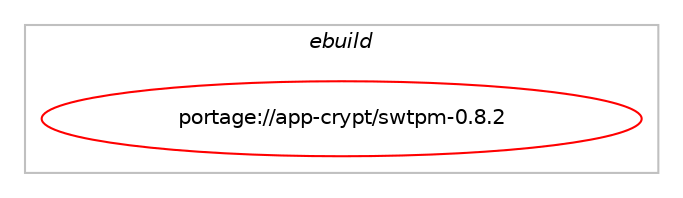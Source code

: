 digraph prolog {

# *************
# Graph options
# *************

newrank=true;
concentrate=true;
compound=true;
graph [rankdir=LR,fontname=Helvetica,fontsize=10,ranksep=1.5];#, ranksep=2.5, nodesep=0.2];
edge  [arrowhead=vee];
node  [fontname=Helvetica,fontsize=10];

# **********
# The ebuild
# **********

subgraph cluster_leftcol {
color=gray;
label=<<i>ebuild</i>>;
id [label="portage://app-crypt/swtpm-0.8.2", color=red, width=4, href="../app-crypt/swtpm-0.8.2.svg"];
}

# ****************
# The dependencies
# ****************

subgraph cluster_midcol {
color=gray;
label=<<i>dependencies</i>>;
subgraph cluster_compile {
fillcolor="#eeeeee";
style=filled;
label=<<i>compile</i>>;
# *** BEGIN UNKNOWN DEPENDENCY TYPE (TODO) ***
# id -> equal(use_conditional_group(positive,fuse,portage://app-crypt/swtpm-0.8.2,[package_dependency(portage://app-crypt/swtpm-0.8.2,install,no,dev-libs,glib,none,[,,],[slot(2)],[]),package_dependency(portage://app-crypt/swtpm-0.8.2,install,no,sys-fs,fuse,none,[,,],[slot(0)],[])]))
# *** END UNKNOWN DEPENDENCY TYPE (TODO) ***

# *** BEGIN UNKNOWN DEPENDENCY TYPE (TODO) ***
# id -> equal(use_conditional_group(positive,seccomp,portage://app-crypt/swtpm-0.8.2,[package_dependency(portage://app-crypt/swtpm-0.8.2,install,no,sys-libs,libseccomp,none,[,,],[],[])]))
# *** END UNKNOWN DEPENDENCY TYPE (TODO) ***

# *** BEGIN UNKNOWN DEPENDENCY TYPE (TODO) ***
# id -> equal(use_conditional_group(positive,test,portage://app-crypt/swtpm-0.8.2,[package_dependency(portage://app-crypt/swtpm-0.8.2,install,no,net-misc,socat,none,[,,],[],[]),package_dependency(portage://app-crypt/swtpm-0.8.2,install,no,dev-tcltk,expect,none,[,,],[],[])]))
# *** END UNKNOWN DEPENDENCY TYPE (TODO) ***

# *** BEGIN UNKNOWN DEPENDENCY TYPE (TODO) ***
# id -> equal(package_dependency(portage://app-crypt/swtpm-0.8.2,install,no,acct-group,tss,none,[,,],[],[]))
# *** END UNKNOWN DEPENDENCY TYPE (TODO) ***

# *** BEGIN UNKNOWN DEPENDENCY TYPE (TODO) ***
# id -> equal(package_dependency(portage://app-crypt/swtpm-0.8.2,install,no,acct-user,tss,none,[,,],[],[]))
# *** END UNKNOWN DEPENDENCY TYPE (TODO) ***

# *** BEGIN UNKNOWN DEPENDENCY TYPE (TODO) ***
# id -> equal(package_dependency(portage://app-crypt/swtpm-0.8.2,install,no,dev-libs,json-glib,none,[,,],[],[]))
# *** END UNKNOWN DEPENDENCY TYPE (TODO) ***

# *** BEGIN UNKNOWN DEPENDENCY TYPE (TODO) ***
# id -> equal(package_dependency(portage://app-crypt/swtpm-0.8.2,install,no,dev-libs,libtasn1,none,[,,],any_same_slot,[]))
# *** END UNKNOWN DEPENDENCY TYPE (TODO) ***

# *** BEGIN UNKNOWN DEPENDENCY TYPE (TODO) ***
# id -> equal(package_dependency(portage://app-crypt/swtpm-0.8.2,install,no,dev-libs,libtpms,none,[,,],[],[]))
# *** END UNKNOWN DEPENDENCY TYPE (TODO) ***

# *** BEGIN UNKNOWN DEPENDENCY TYPE (TODO) ***
# id -> equal(package_dependency(portage://app-crypt/swtpm-0.8.2,install,no,dev-libs,openssl,none,[,,],[slot(0),equal],[]))
# *** END UNKNOWN DEPENDENCY TYPE (TODO) ***

# *** BEGIN UNKNOWN DEPENDENCY TYPE (TODO) ***
# id -> equal(package_dependency(portage://app-crypt/swtpm-0.8.2,install,no,net-libs,gnutls,none,[,,],[],[use(enable(pkcs11),none),use(enable(tools),none)]))
# *** END UNKNOWN DEPENDENCY TYPE (TODO) ***

}
subgraph cluster_compileandrun {
fillcolor="#eeeeee";
style=filled;
label=<<i>compile and run</i>>;
}
subgraph cluster_run {
fillcolor="#eeeeee";
style=filled;
label=<<i>run</i>>;
# *** BEGIN UNKNOWN DEPENDENCY TYPE (TODO) ***
# id -> equal(use_conditional_group(positive,fuse,portage://app-crypt/swtpm-0.8.2,[package_dependency(portage://app-crypt/swtpm-0.8.2,run,no,dev-libs,glib,none,[,,],[slot(2)],[]),package_dependency(portage://app-crypt/swtpm-0.8.2,run,no,sys-fs,fuse,none,[,,],[slot(0)],[])]))
# *** END UNKNOWN DEPENDENCY TYPE (TODO) ***

# *** BEGIN UNKNOWN DEPENDENCY TYPE (TODO) ***
# id -> equal(use_conditional_group(positive,seccomp,portage://app-crypt/swtpm-0.8.2,[package_dependency(portage://app-crypt/swtpm-0.8.2,run,no,sys-libs,libseccomp,none,[,,],[],[])]))
# *** END UNKNOWN DEPENDENCY TYPE (TODO) ***

# *** BEGIN UNKNOWN DEPENDENCY TYPE (TODO) ***
# id -> equal(package_dependency(portage://app-crypt/swtpm-0.8.2,run,no,acct-group,tss,none,[,,],[],[]))
# *** END UNKNOWN DEPENDENCY TYPE (TODO) ***

# *** BEGIN UNKNOWN DEPENDENCY TYPE (TODO) ***
# id -> equal(package_dependency(portage://app-crypt/swtpm-0.8.2,run,no,acct-user,tss,none,[,,],[],[]))
# *** END UNKNOWN DEPENDENCY TYPE (TODO) ***

# *** BEGIN UNKNOWN DEPENDENCY TYPE (TODO) ***
# id -> equal(package_dependency(portage://app-crypt/swtpm-0.8.2,run,no,dev-libs,json-glib,none,[,,],[],[]))
# *** END UNKNOWN DEPENDENCY TYPE (TODO) ***

# *** BEGIN UNKNOWN DEPENDENCY TYPE (TODO) ***
# id -> equal(package_dependency(portage://app-crypt/swtpm-0.8.2,run,no,dev-libs,libtasn1,none,[,,],any_same_slot,[]))
# *** END UNKNOWN DEPENDENCY TYPE (TODO) ***

# *** BEGIN UNKNOWN DEPENDENCY TYPE (TODO) ***
# id -> equal(package_dependency(portage://app-crypt/swtpm-0.8.2,run,no,dev-libs,libtpms,none,[,,],[],[]))
# *** END UNKNOWN DEPENDENCY TYPE (TODO) ***

# *** BEGIN UNKNOWN DEPENDENCY TYPE (TODO) ***
# id -> equal(package_dependency(portage://app-crypt/swtpm-0.8.2,run,no,dev-libs,openssl,none,[,,],[slot(0),equal],[]))
# *** END UNKNOWN DEPENDENCY TYPE (TODO) ***

# *** BEGIN UNKNOWN DEPENDENCY TYPE (TODO) ***
# id -> equal(package_dependency(portage://app-crypt/swtpm-0.8.2,run,no,net-libs,gnutls,none,[,,],[],[use(enable(pkcs11),none),use(enable(tools),none)]))
# *** END UNKNOWN DEPENDENCY TYPE (TODO) ***

}
}

# **************
# The candidates
# **************

subgraph cluster_choices {
rank=same;
color=gray;
label=<<i>candidates</i>>;

}

}
